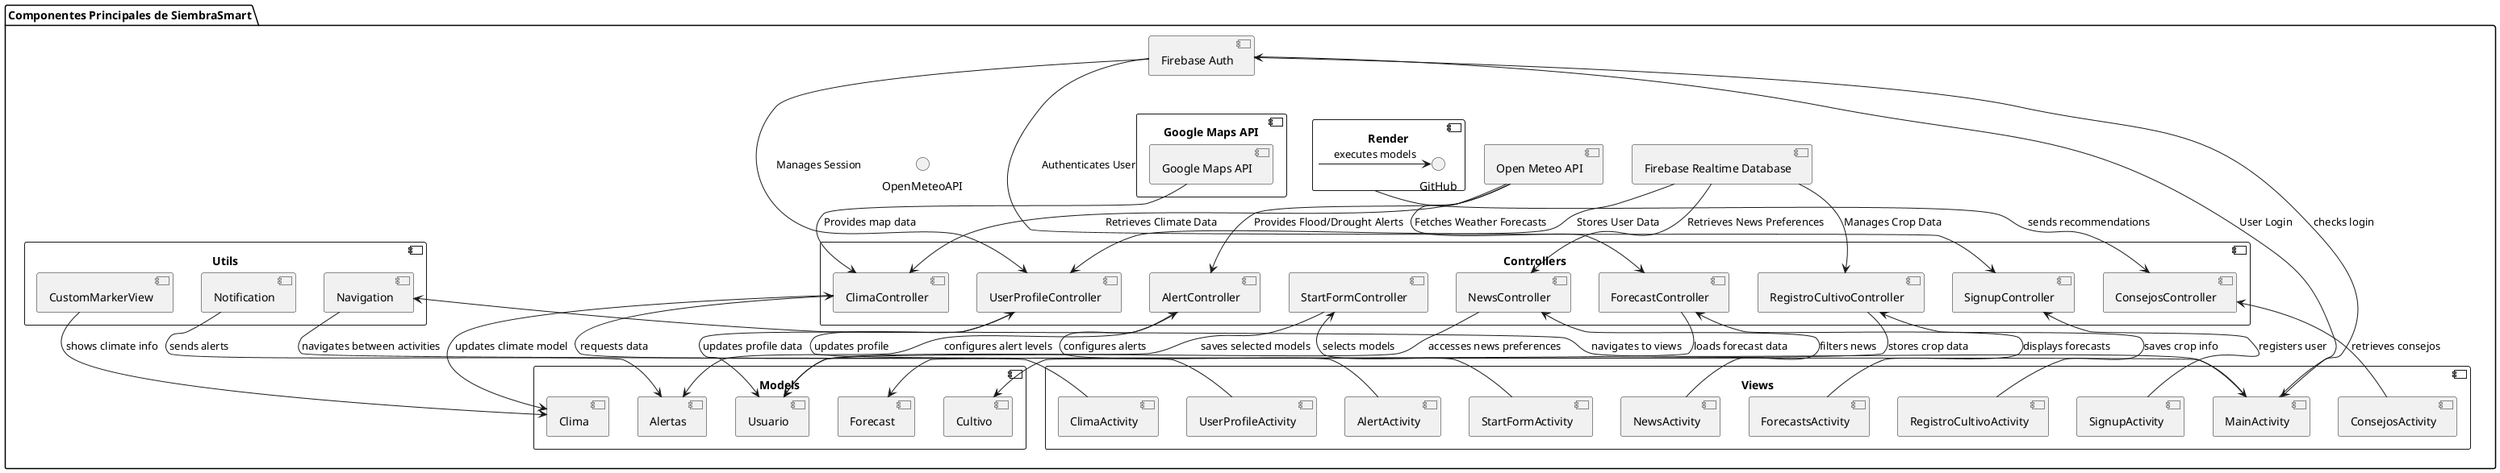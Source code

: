 @startuml

package "Componentes Principales de SiembraSmart" {

    component "Controllers" {
        [NewsController]
        [ConsejosController]
        [ForecastController]
        [AlertController]
        [ClimaController]
        [RegistroCultivoController]
        [SignupController]
        [StartFormController]
        [UserProfileController]
    }

    component "Models" {
        [Alertas]
        [Clima]
        [Forecast]
        [Cultivo]
        [Usuario]
    }

    component "Views" {
        [ClimaActivity]
        [AlertActivity]
        [ConsejosActivity]
        [ForecastsActivity]
        [NewsActivity]
        [RegistroCultivoActivity]
        [SignupActivity]
        [StartFormActivity]
        [UserProfileActivity]
        [MainActivity]
    }

    component "Utils" {
        [CustomMarkerView]
        [Navigation]
        [Notification]
    }

    component "Render" {
        [Render] -down-> [ConsejosController] : sends recommendations
        [Render] -left-> GitHub : executes models
    }

    component "Firebase Auth" as FirebaseAuth {
        [FirebaseAuth] -down-> [SignupController] : Authenticates User
        [FirebaseAuth] -down-> [UserProfileController] : Manages Session
        [FirebaseAuth] -down-> [MainActivity] : User Login
    }

    component "Firebase Realtime Database" as FirebaseDatabase {
        [FirebaseDatabase] -down-> [UserProfileController] : Stores User Data
        [FirebaseDatabase] -down-> [RegistroCultivoController] : Manages Crop Data
        [FirebaseDatabase] -down-> [NewsController] : Retrieves News Preferences
    }

    component "Open Meteo API" {
        [Open Meteo API] -down-> [ForecastController] : Fetches Weather Forecasts
        [Open Meteo API] -down-> [ClimaController] : Retrieves Climate Data
        [Open Meteo API] -down-> [AlertController] : Provides Flood/Drought Alerts
    }

    component "Google Maps API" as GoogleMaps {
        [Google Maps API] -down-> [ClimaController] : Provides map data
    }

    [ClimaActivity] -up-> [ClimaController] : requests data
    [AlertActivity] -up-> [AlertController] : configures alerts
    [ConsejosActivity] -up-> [ConsejosController] : retrieves consejos
    [ForecastsActivity] -up-> [ForecastController] : displays forecasts
    [NewsActivity] -up-> [NewsController] : filters news
    [RegistroCultivoActivity] -up-> [RegistroCultivoController] : saves crop info
    [SignupActivity] -up-> [SignupController] : registers user
    [StartFormActivity] -up-> [StartFormController] : selects models
    [UserProfileActivity] -up-> [UserProfileController] : updates profile
    [MainActivity] -up-> [FirebaseAuth] : checks login
    [MainActivity] -up-> [Navigation] : navigates to views

    [UserProfileController] -down-> [Usuario] : updates profile data
    [StartFormController] -down-> [Usuario] : saves selected models
    [NewsController] -down-> [Usuario] : accesses news preferences
    [AlertController] -down-> [Alertas] : configures alert levels
    [ClimaController] -down-> [Clima] : updates climate model
    [ForecastController] -down-> [Forecast] : loads forecast data
    [RegistroCultivoController] -down-> [Cultivo] : stores crop data

    [CustomMarkerView] -down-> [Clima] : shows climate info
    [Notification] -down-> [Alertas] : sends alerts
    [Navigation] -down-> [MainActivity] : navigates between activities

    FirebaseAuth -[hidden]-> OpenMeteoAPI
    FirebaseAuth -[hidden]-> FirebaseDatabase
}

@enduml
